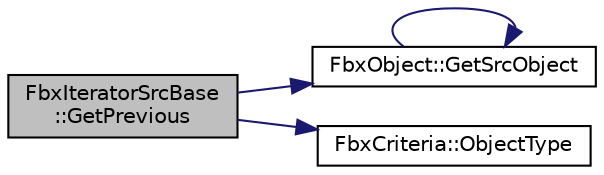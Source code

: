 digraph "FbxIteratorSrcBase::GetPrevious"
{
  edge [fontname="Helvetica",fontsize="10",labelfontname="Helvetica",labelfontsize="10"];
  node [fontname="Helvetica",fontsize="10",shape=record];
  rankdir="LR";
  Node15 [label="FbxIteratorSrcBase\l::GetPrevious",height=0.2,width=0.4,color="black", fillcolor="grey75", style="filled", fontcolor="black"];
  Node15 -> Node16 [color="midnightblue",fontsize="10",style="solid"];
  Node16 [label="FbxObject::GetSrcObject",height=0.2,width=0.4,color="black", fillcolor="white", style="filled",URL="$class_fbx_object.html#a655ed30675d9bf1686ec075f5e7c7a84"];
  Node16 -> Node16 [color="midnightblue",fontsize="10",style="solid"];
  Node15 -> Node17 [color="midnightblue",fontsize="10",style="solid"];
  Node17 [label="FbxCriteria::ObjectType",height=0.2,width=0.4,color="black", fillcolor="white", style="filled",URL="$class_fbx_criteria.html#a760d66022a8febcd3fd0c5fbbb534023"];
}
